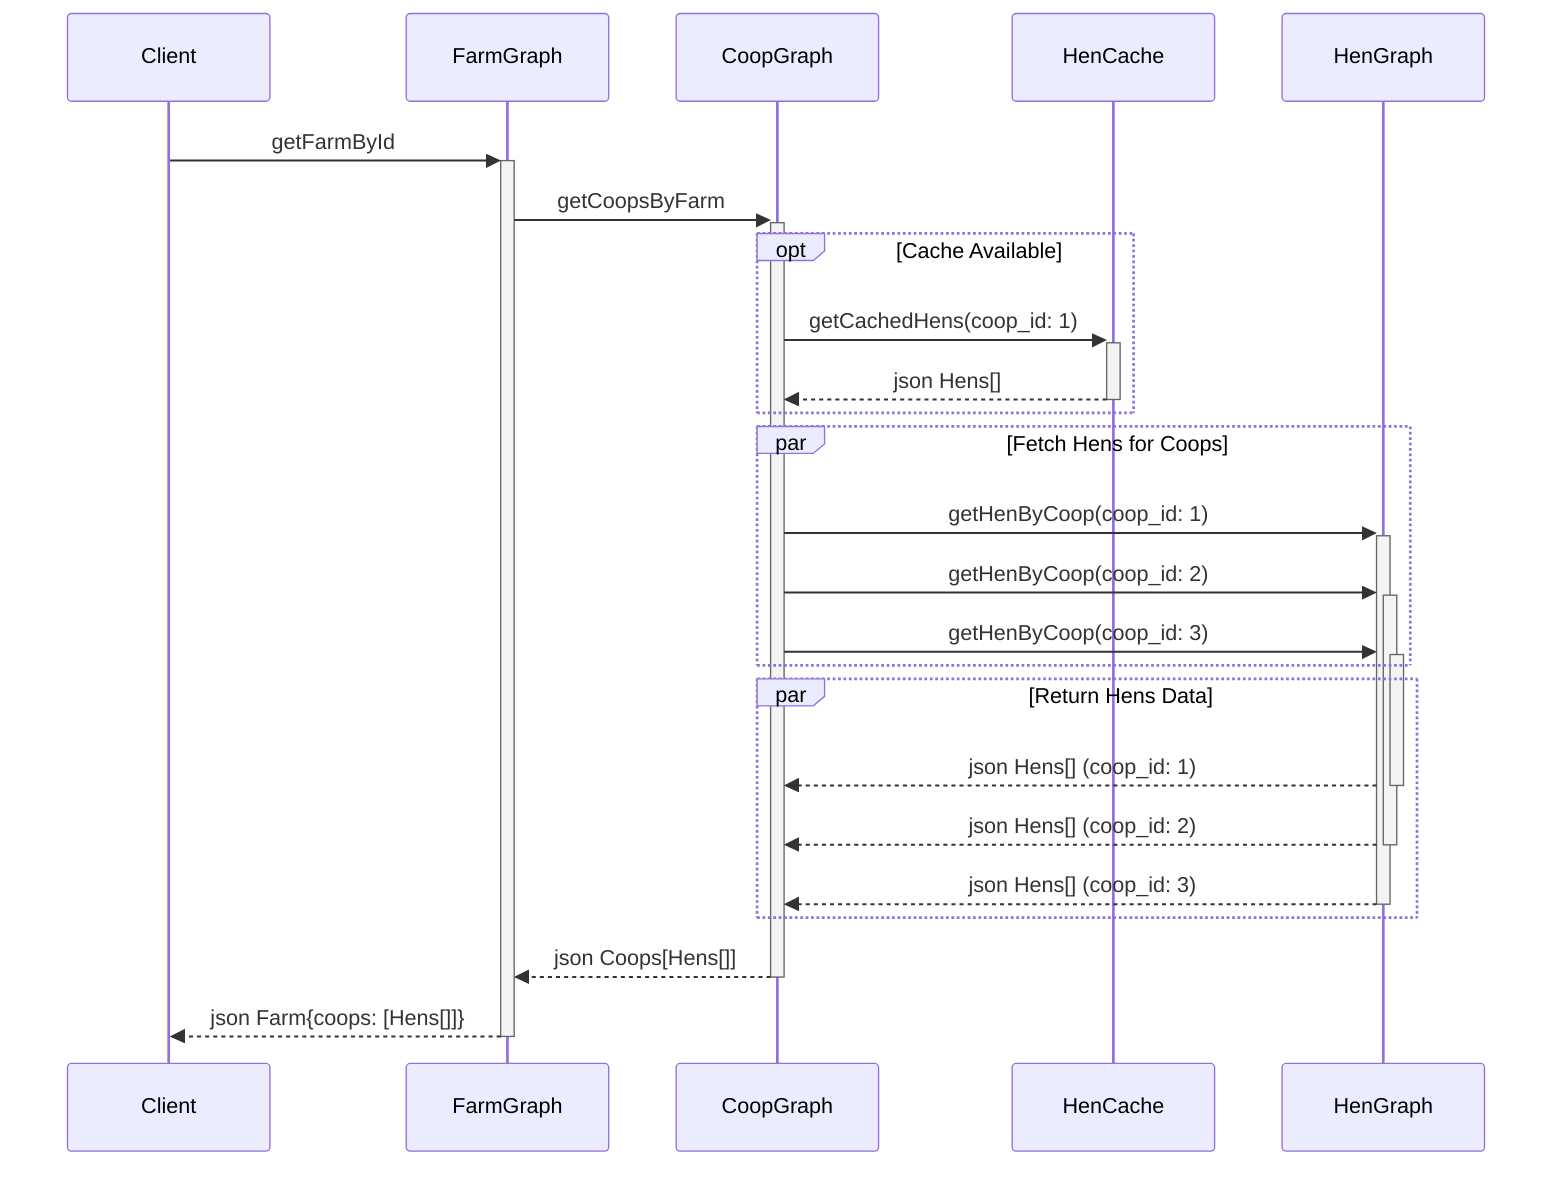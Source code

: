 sequenceDiagram
    participant Client
    participant FarmGraph
    participant CoopGraph
    participant HenCache
    participant HenGraph

    Client->>+FarmGraph: getFarmById
    FarmGraph->>+CoopGraph: getCoopsByFarm

    opt Cache Available
        CoopGraph->>+HenCache: getCachedHens(coop_id: 1)
        HenCache-->>-CoopGraph: json Hens[]
    end

    par Fetch Hens for Coops
        CoopGraph->>+HenGraph: getHenByCoop(coop_id: 1)
        CoopGraph->>+HenGraph: getHenByCoop(coop_id: 2)
        CoopGraph->>+HenGraph: getHenByCoop(coop_id: 3)
    end

    par Return Hens Data
        HenGraph-->>-CoopGraph: json Hens[] (coop_id: 1)
        HenGraph-->>-CoopGraph: json Hens[] (coop_id: 2)
        HenGraph-->>-CoopGraph: json Hens[] (coop_id: 3)
    end

    CoopGraph-->>-FarmGraph: json Coops[Hens[]]
    FarmGraph-->>-Client: json Farm{coops: [Hens[]]}